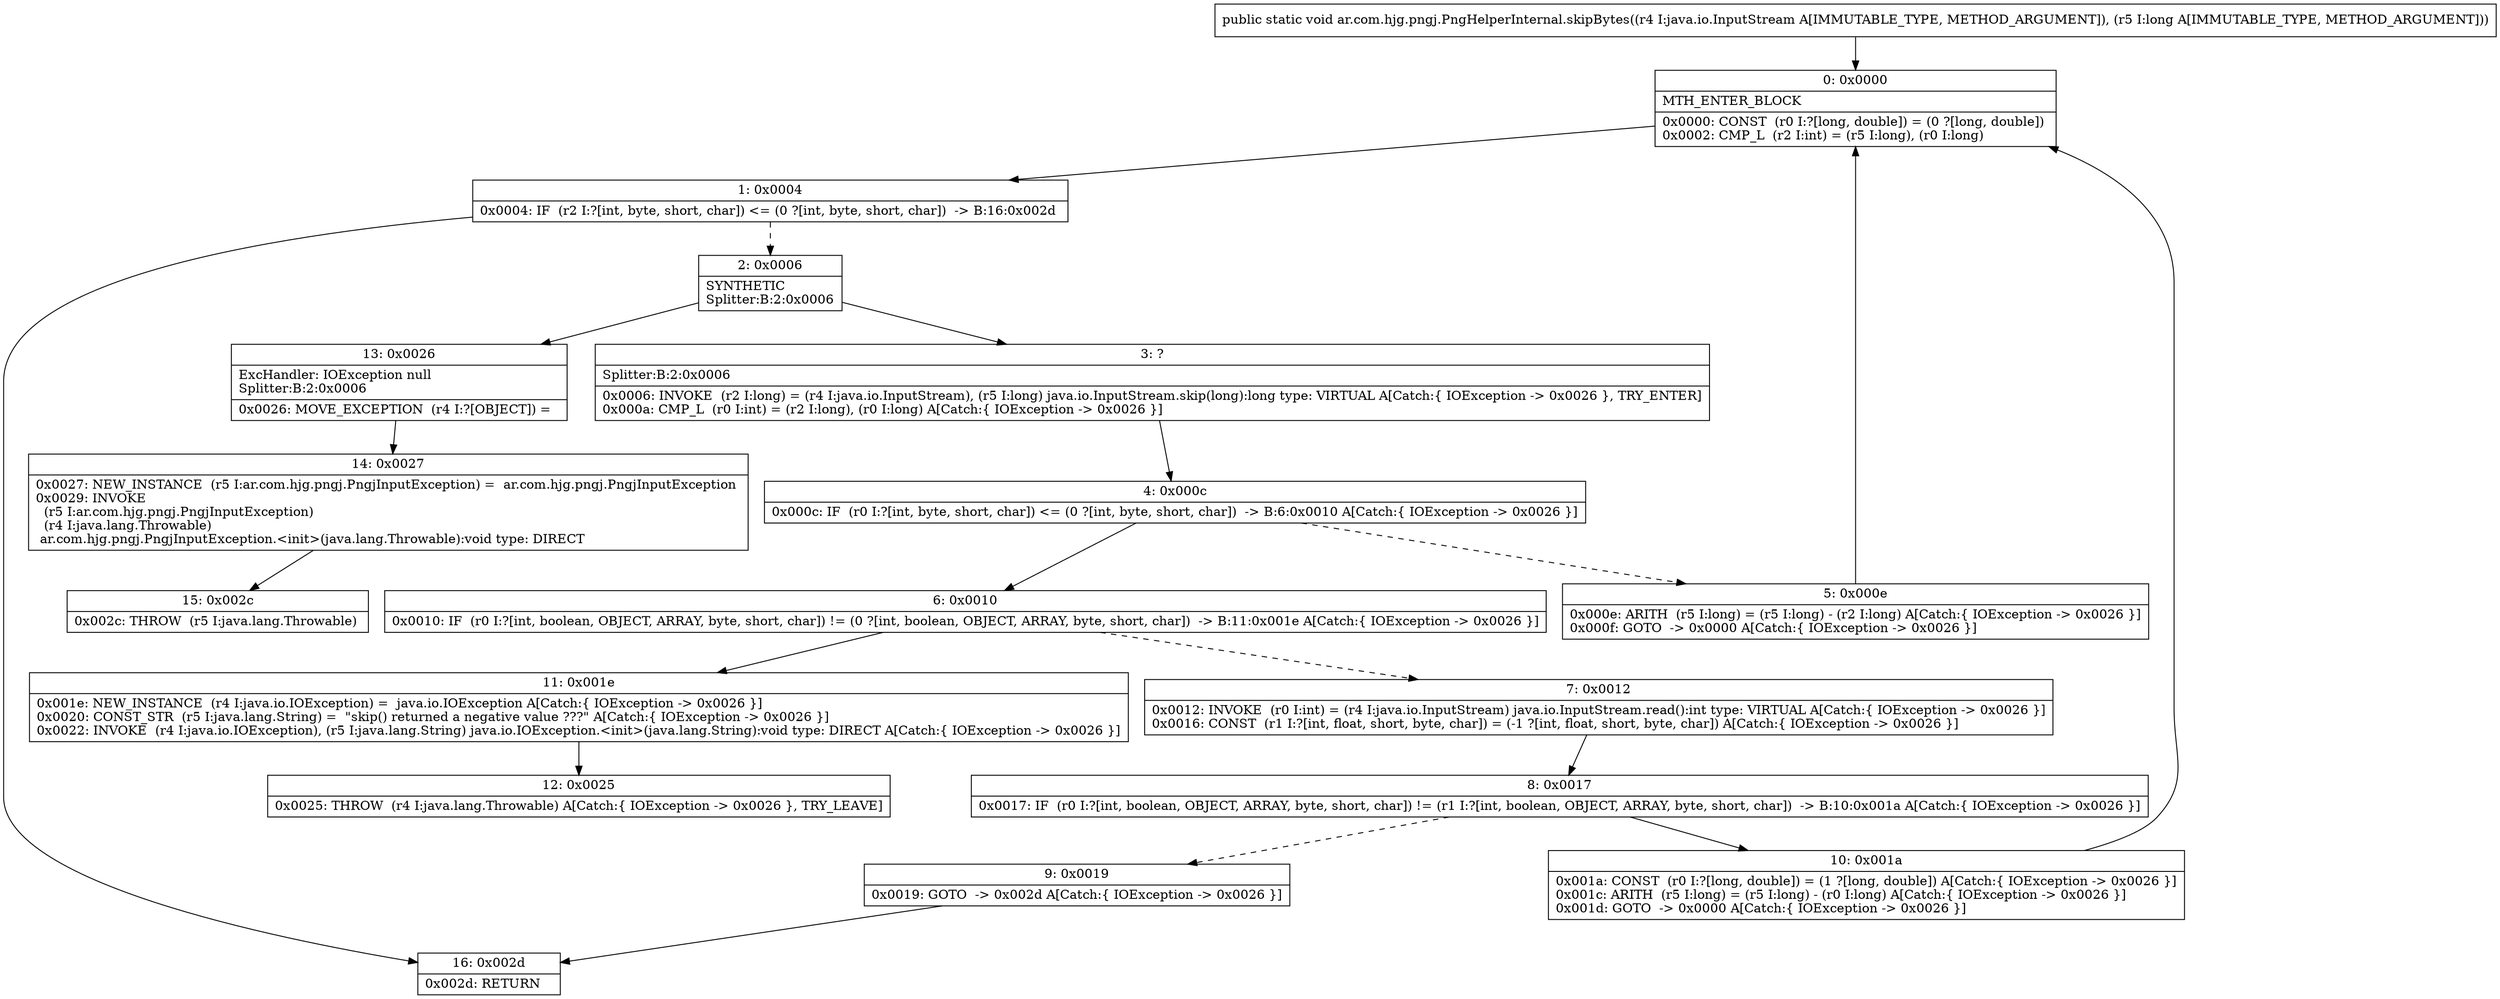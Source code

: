 digraph "CFG forar.com.hjg.pngj.PngHelperInternal.skipBytes(Ljava\/io\/InputStream;J)V" {
Node_0 [shape=record,label="{0\:\ 0x0000|MTH_ENTER_BLOCK\l|0x0000: CONST  (r0 I:?[long, double]) = (0 ?[long, double]) \l0x0002: CMP_L  (r2 I:int) = (r5 I:long), (r0 I:long) \l}"];
Node_1 [shape=record,label="{1\:\ 0x0004|0x0004: IF  (r2 I:?[int, byte, short, char]) \<= (0 ?[int, byte, short, char])  \-\> B:16:0x002d \l}"];
Node_2 [shape=record,label="{2\:\ 0x0006|SYNTHETIC\lSplitter:B:2:0x0006\l}"];
Node_3 [shape=record,label="{3\:\ ?|Splitter:B:2:0x0006\l|0x0006: INVOKE  (r2 I:long) = (r4 I:java.io.InputStream), (r5 I:long) java.io.InputStream.skip(long):long type: VIRTUAL A[Catch:\{ IOException \-\> 0x0026 \}, TRY_ENTER]\l0x000a: CMP_L  (r0 I:int) = (r2 I:long), (r0 I:long) A[Catch:\{ IOException \-\> 0x0026 \}]\l}"];
Node_4 [shape=record,label="{4\:\ 0x000c|0x000c: IF  (r0 I:?[int, byte, short, char]) \<= (0 ?[int, byte, short, char])  \-\> B:6:0x0010 A[Catch:\{ IOException \-\> 0x0026 \}]\l}"];
Node_5 [shape=record,label="{5\:\ 0x000e|0x000e: ARITH  (r5 I:long) = (r5 I:long) \- (r2 I:long) A[Catch:\{ IOException \-\> 0x0026 \}]\l0x000f: GOTO  \-\> 0x0000 A[Catch:\{ IOException \-\> 0x0026 \}]\l}"];
Node_6 [shape=record,label="{6\:\ 0x0010|0x0010: IF  (r0 I:?[int, boolean, OBJECT, ARRAY, byte, short, char]) != (0 ?[int, boolean, OBJECT, ARRAY, byte, short, char])  \-\> B:11:0x001e A[Catch:\{ IOException \-\> 0x0026 \}]\l}"];
Node_7 [shape=record,label="{7\:\ 0x0012|0x0012: INVOKE  (r0 I:int) = (r4 I:java.io.InputStream) java.io.InputStream.read():int type: VIRTUAL A[Catch:\{ IOException \-\> 0x0026 \}]\l0x0016: CONST  (r1 I:?[int, float, short, byte, char]) = (\-1 ?[int, float, short, byte, char]) A[Catch:\{ IOException \-\> 0x0026 \}]\l}"];
Node_8 [shape=record,label="{8\:\ 0x0017|0x0017: IF  (r0 I:?[int, boolean, OBJECT, ARRAY, byte, short, char]) != (r1 I:?[int, boolean, OBJECT, ARRAY, byte, short, char])  \-\> B:10:0x001a A[Catch:\{ IOException \-\> 0x0026 \}]\l}"];
Node_9 [shape=record,label="{9\:\ 0x0019|0x0019: GOTO  \-\> 0x002d A[Catch:\{ IOException \-\> 0x0026 \}]\l}"];
Node_10 [shape=record,label="{10\:\ 0x001a|0x001a: CONST  (r0 I:?[long, double]) = (1 ?[long, double]) A[Catch:\{ IOException \-\> 0x0026 \}]\l0x001c: ARITH  (r5 I:long) = (r5 I:long) \- (r0 I:long) A[Catch:\{ IOException \-\> 0x0026 \}]\l0x001d: GOTO  \-\> 0x0000 A[Catch:\{ IOException \-\> 0x0026 \}]\l}"];
Node_11 [shape=record,label="{11\:\ 0x001e|0x001e: NEW_INSTANCE  (r4 I:java.io.IOException) =  java.io.IOException A[Catch:\{ IOException \-\> 0x0026 \}]\l0x0020: CONST_STR  (r5 I:java.lang.String) =  \"skip() returned a negative value ???\" A[Catch:\{ IOException \-\> 0x0026 \}]\l0x0022: INVOKE  (r4 I:java.io.IOException), (r5 I:java.lang.String) java.io.IOException.\<init\>(java.lang.String):void type: DIRECT A[Catch:\{ IOException \-\> 0x0026 \}]\l}"];
Node_12 [shape=record,label="{12\:\ 0x0025|0x0025: THROW  (r4 I:java.lang.Throwable) A[Catch:\{ IOException \-\> 0x0026 \}, TRY_LEAVE]\l}"];
Node_13 [shape=record,label="{13\:\ 0x0026|ExcHandler: IOException null\lSplitter:B:2:0x0006\l|0x0026: MOVE_EXCEPTION  (r4 I:?[OBJECT]) =  \l}"];
Node_14 [shape=record,label="{14\:\ 0x0027|0x0027: NEW_INSTANCE  (r5 I:ar.com.hjg.pngj.PngjInputException) =  ar.com.hjg.pngj.PngjInputException \l0x0029: INVOKE  \l  (r5 I:ar.com.hjg.pngj.PngjInputException)\l  (r4 I:java.lang.Throwable)\l ar.com.hjg.pngj.PngjInputException.\<init\>(java.lang.Throwable):void type: DIRECT \l}"];
Node_15 [shape=record,label="{15\:\ 0x002c|0x002c: THROW  (r5 I:java.lang.Throwable) \l}"];
Node_16 [shape=record,label="{16\:\ 0x002d|0x002d: RETURN   \l}"];
MethodNode[shape=record,label="{public static void ar.com.hjg.pngj.PngHelperInternal.skipBytes((r4 I:java.io.InputStream A[IMMUTABLE_TYPE, METHOD_ARGUMENT]), (r5 I:long A[IMMUTABLE_TYPE, METHOD_ARGUMENT])) }"];
MethodNode -> Node_0;
Node_0 -> Node_1;
Node_1 -> Node_2[style=dashed];
Node_1 -> Node_16;
Node_2 -> Node_3;
Node_2 -> Node_13;
Node_3 -> Node_4;
Node_4 -> Node_5[style=dashed];
Node_4 -> Node_6;
Node_5 -> Node_0;
Node_6 -> Node_7[style=dashed];
Node_6 -> Node_11;
Node_7 -> Node_8;
Node_8 -> Node_9[style=dashed];
Node_8 -> Node_10;
Node_9 -> Node_16;
Node_10 -> Node_0;
Node_11 -> Node_12;
Node_13 -> Node_14;
Node_14 -> Node_15;
}

